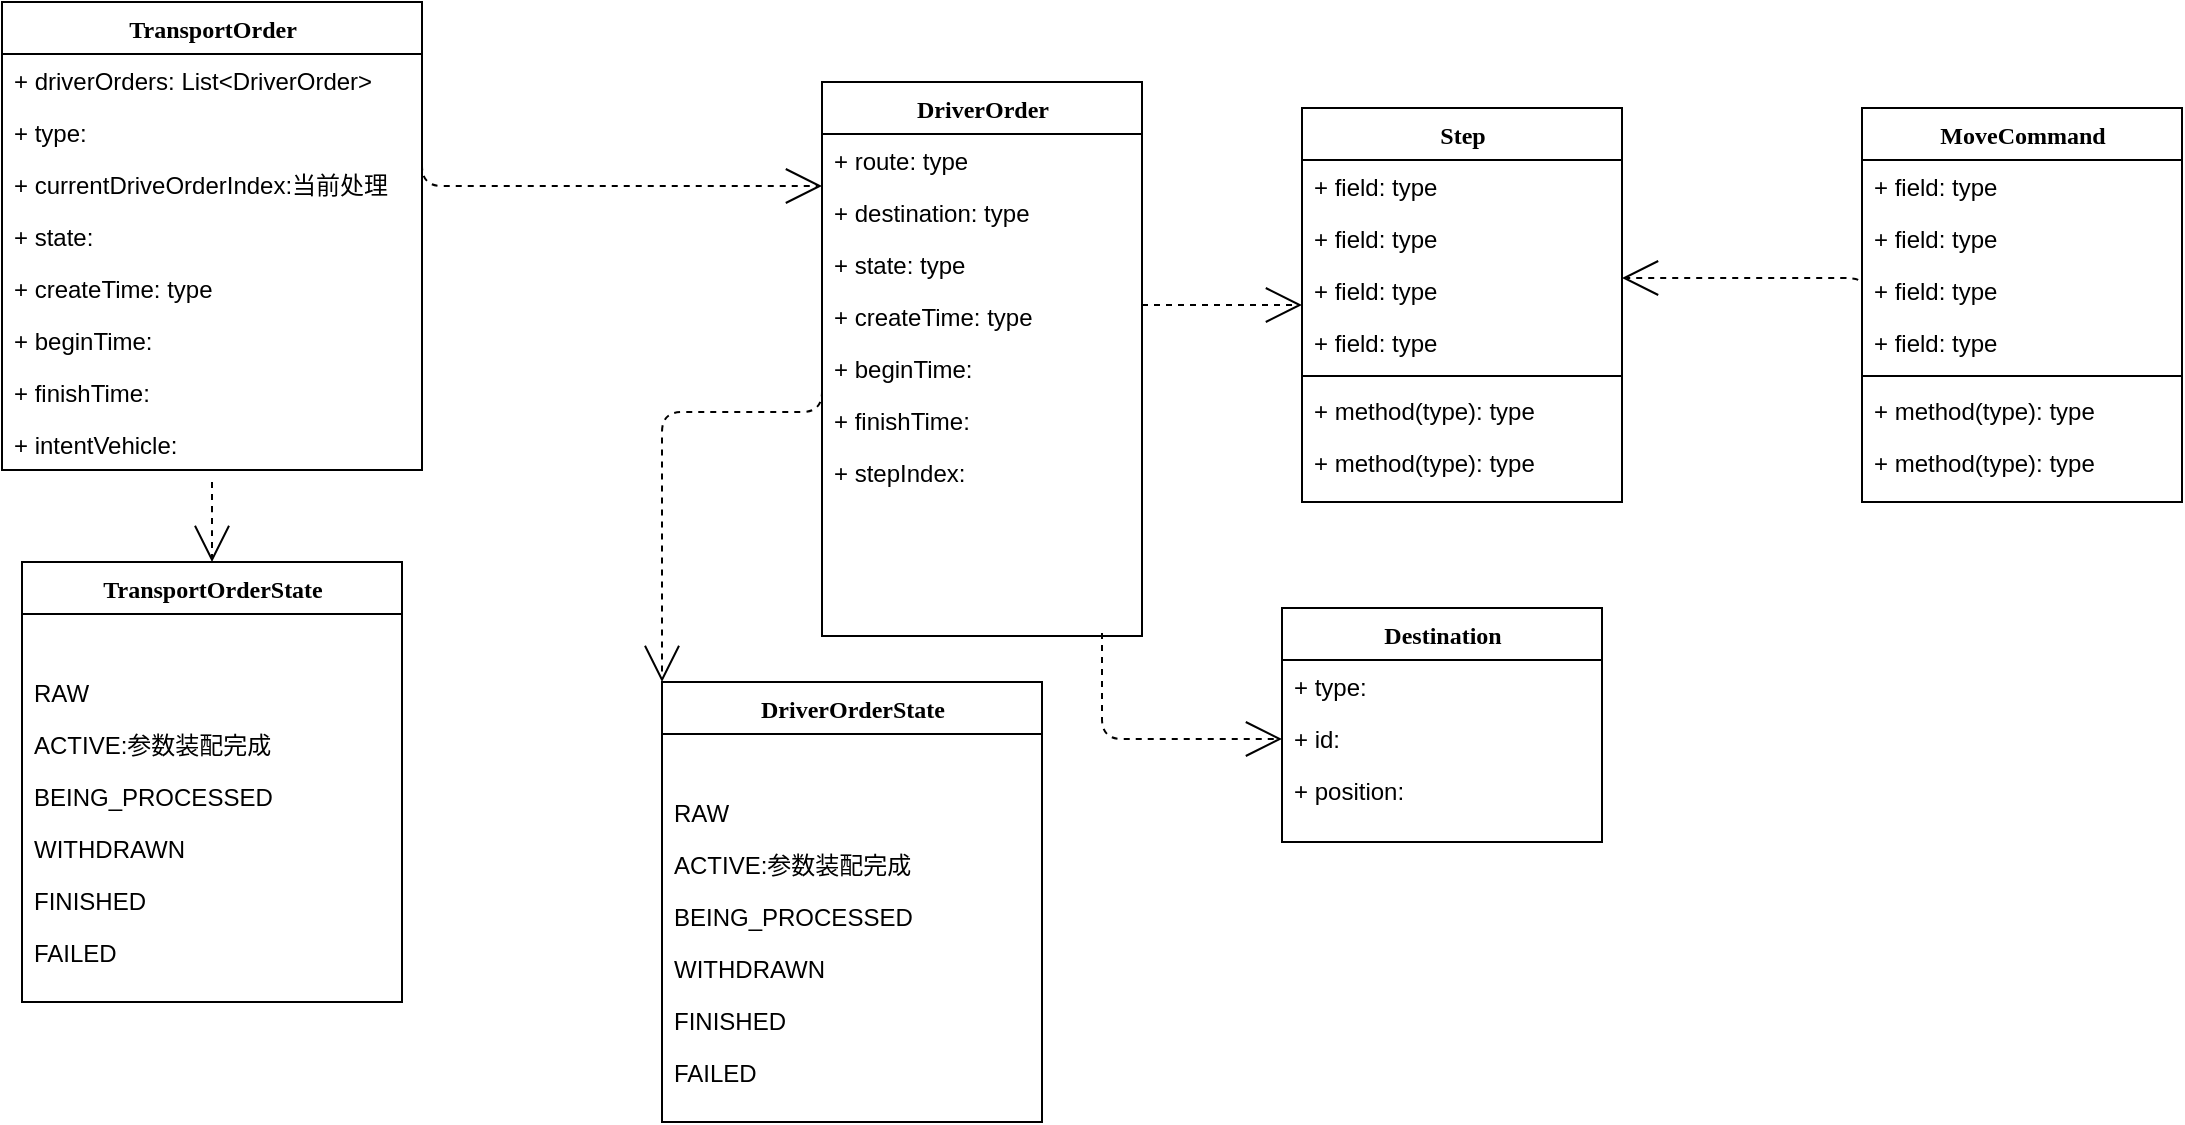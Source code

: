 <mxfile version="21.3.0" type="github">
  <diagram name="Page-1" id="9f46799a-70d6-7492-0946-bef42562c5a5">
    <mxGraphModel dx="1941" dy="1030" grid="1" gridSize="10" guides="1" tooltips="1" connect="1" arrows="1" fold="1" page="1" pageScale="1" pageWidth="1100" pageHeight="850" background="none" math="0" shadow="0">
      <root>
        <mxCell id="0" />
        <mxCell id="1" parent="0" />
        <mxCell id="78961159f06e98e8-17" value="TransportOrder" style="swimlane;html=1;fontStyle=1;align=center;verticalAlign=top;childLayout=stackLayout;horizontal=1;startSize=26;horizontalStack=0;resizeParent=1;resizeLast=0;collapsible=1;marginBottom=0;swimlaneFillColor=#ffffff;rounded=0;shadow=0;comic=0;labelBackgroundColor=none;strokeWidth=1;fillColor=none;fontFamily=Verdana;fontSize=12" parent="1" vertex="1">
          <mxGeometry x="90" y="30" width="210" height="234" as="geometry" />
        </mxCell>
        <mxCell id="78961159f06e98e8-21" value="+ driverOrders: List&amp;lt;DriverOrder&amp;gt;" style="text;html=1;strokeColor=none;fillColor=none;align=left;verticalAlign=top;spacingLeft=4;spacingRight=4;whiteSpace=wrap;overflow=hidden;rotatable=0;points=[[0,0.5],[1,0.5]];portConstraint=eastwest;" parent="78961159f06e98e8-17" vertex="1">
          <mxGeometry y="26" width="210" height="26" as="geometry" />
        </mxCell>
        <mxCell id="78961159f06e98e8-23" value="+ type:&amp;nbsp;" style="text;html=1;strokeColor=none;fillColor=none;align=left;verticalAlign=top;spacingLeft=4;spacingRight=4;whiteSpace=wrap;overflow=hidden;rotatable=0;points=[[0,0.5],[1,0.5]];portConstraint=eastwest;" parent="78961159f06e98e8-17" vertex="1">
          <mxGeometry y="52" width="210" height="26" as="geometry" />
        </mxCell>
        <mxCell id="78961159f06e98e8-25" value="+&amp;nbsp;currentDriveOrderIndex:当前处理&lt;span style=&quot;background-color: initial;&quot;&gt;&amp;nbsp;&lt;/span&gt;" style="text;html=1;strokeColor=none;fillColor=none;align=left;verticalAlign=top;spacingLeft=4;spacingRight=4;whiteSpace=wrap;overflow=hidden;rotatable=0;points=[[0,0.5],[1,0.5]];portConstraint=eastwest;" parent="78961159f06e98e8-17" vertex="1">
          <mxGeometry y="78" width="210" height="26" as="geometry" />
        </mxCell>
        <mxCell id="78961159f06e98e8-26" value="+&amp;nbsp;state&lt;span style=&quot;background-color: initial;&quot;&gt;:&amp;nbsp;&lt;/span&gt;" style="text;html=1;strokeColor=none;fillColor=none;align=left;verticalAlign=top;spacingLeft=4;spacingRight=4;whiteSpace=wrap;overflow=hidden;rotatable=0;points=[[0,0.5],[1,0.5]];portConstraint=eastwest;" parent="78961159f06e98e8-17" vertex="1">
          <mxGeometry y="104" width="210" height="26" as="geometry" />
        </mxCell>
        <mxCell id="78961159f06e98e8-24" value="+ createTime: type" style="text;html=1;strokeColor=none;fillColor=none;align=left;verticalAlign=top;spacingLeft=4;spacingRight=4;whiteSpace=wrap;overflow=hidden;rotatable=0;points=[[0,0.5],[1,0.5]];portConstraint=eastwest;" parent="78961159f06e98e8-17" vertex="1">
          <mxGeometry y="130" width="210" height="26" as="geometry" />
        </mxCell>
        <mxCell id="UHnyghofg2qlTZWbiwLB-11" value="+ beginTime:&amp;nbsp;" style="text;html=1;strokeColor=none;fillColor=none;align=left;verticalAlign=top;spacingLeft=4;spacingRight=4;whiteSpace=wrap;overflow=hidden;rotatable=0;points=[[0,0.5],[1,0.5]];portConstraint=eastwest;" vertex="1" parent="78961159f06e98e8-17">
          <mxGeometry y="156" width="210" height="26" as="geometry" />
        </mxCell>
        <mxCell id="UHnyghofg2qlTZWbiwLB-12" value="+ finishTime:&amp;nbsp;" style="text;html=1;strokeColor=none;fillColor=none;align=left;verticalAlign=top;spacingLeft=4;spacingRight=4;whiteSpace=wrap;overflow=hidden;rotatable=0;points=[[0,0.5],[1,0.5]];portConstraint=eastwest;" vertex="1" parent="78961159f06e98e8-17">
          <mxGeometry y="182" width="210" height="26" as="geometry" />
        </mxCell>
        <mxCell id="UHnyghofg2qlTZWbiwLB-28" value="+ intentVehicle:&amp;nbsp;" style="text;html=1;strokeColor=none;fillColor=none;align=left;verticalAlign=top;spacingLeft=4;spacingRight=4;whiteSpace=wrap;overflow=hidden;rotatable=0;points=[[0,0.5],[1,0.5]];portConstraint=eastwest;" vertex="1" parent="78961159f06e98e8-17">
          <mxGeometry y="208" width="210" height="26" as="geometry" />
        </mxCell>
        <mxCell id="78961159f06e98e8-122" style="edgeStyle=elbowEdgeStyle;html=1;labelBackgroundColor=none;startFill=0;startSize=8;endArrow=open;endFill=0;endSize=16;fontFamily=Verdana;fontSize=12;elbow=vertical;dashed=1;" parent="1" source="78961159f06e98e8-30" target="78961159f06e98e8-43" edge="1">
          <mxGeometry relative="1" as="geometry" />
        </mxCell>
        <mxCell id="78961159f06e98e8-30" value="DriverOrder" style="swimlane;html=1;fontStyle=1;align=center;verticalAlign=top;childLayout=stackLayout;horizontal=1;startSize=26;horizontalStack=0;resizeParent=1;resizeLast=0;collapsible=1;marginBottom=0;swimlaneFillColor=#ffffff;rounded=0;shadow=0;comic=0;labelBackgroundColor=none;strokeWidth=1;fillColor=none;fontFamily=Verdana;fontSize=12" parent="1" vertex="1">
          <mxGeometry x="500" y="70" width="160" height="277" as="geometry" />
        </mxCell>
        <mxCell id="78961159f06e98e8-31" value="+&amp;nbsp;route&lt;span style=&quot;background-color: initial;&quot;&gt;: type&lt;/span&gt;" style="text;html=1;strokeColor=none;fillColor=none;align=left;verticalAlign=top;spacingLeft=4;spacingRight=4;whiteSpace=wrap;overflow=hidden;rotatable=0;points=[[0,0.5],[1,0.5]];portConstraint=eastwest;" parent="78961159f06e98e8-30" vertex="1">
          <mxGeometry y="26" width="160" height="26" as="geometry" />
        </mxCell>
        <mxCell id="78961159f06e98e8-32" value="+&amp;nbsp;destination&lt;span style=&quot;background-color: initial;&quot;&gt;: type&lt;/span&gt;" style="text;html=1;strokeColor=none;fillColor=none;align=left;verticalAlign=top;spacingLeft=4;spacingRight=4;whiteSpace=wrap;overflow=hidden;rotatable=0;points=[[0,0.5],[1,0.5]];portConstraint=eastwest;" parent="78961159f06e98e8-30" vertex="1">
          <mxGeometry y="52" width="160" height="26" as="geometry" />
        </mxCell>
        <mxCell id="78961159f06e98e8-33" value="+ state: type" style="text;html=1;strokeColor=none;fillColor=none;align=left;verticalAlign=top;spacingLeft=4;spacingRight=4;whiteSpace=wrap;overflow=hidden;rotatable=0;points=[[0,0.5],[1,0.5]];portConstraint=eastwest;" parent="78961159f06e98e8-30" vertex="1">
          <mxGeometry y="78" width="160" height="26" as="geometry" />
        </mxCell>
        <mxCell id="UHnyghofg2qlTZWbiwLB-16" value="+ createTime: type" style="text;html=1;strokeColor=none;fillColor=none;align=left;verticalAlign=top;spacingLeft=4;spacingRight=4;whiteSpace=wrap;overflow=hidden;rotatable=0;points=[[0,0.5],[1,0.5]];portConstraint=eastwest;" vertex="1" parent="78961159f06e98e8-30">
          <mxGeometry y="104" width="160" height="26" as="geometry" />
        </mxCell>
        <mxCell id="UHnyghofg2qlTZWbiwLB-17" value="+ beginTime:&amp;nbsp;" style="text;html=1;strokeColor=none;fillColor=none;align=left;verticalAlign=top;spacingLeft=4;spacingRight=4;whiteSpace=wrap;overflow=hidden;rotatable=0;points=[[0,0.5],[1,0.5]];portConstraint=eastwest;" vertex="1" parent="78961159f06e98e8-30">
          <mxGeometry y="130" width="160" height="26" as="geometry" />
        </mxCell>
        <mxCell id="UHnyghofg2qlTZWbiwLB-30" style="edgeStyle=elbowEdgeStyle;html=1;labelBackgroundColor=none;startFill=0;startSize=8;endArrow=open;endFill=0;endSize=16;fontFamily=Verdana;fontSize=12;elbow=vertical;dashed=1;exitX=1;exitY=0.5;exitDx=0;exitDy=0;entryX=0;entryY=0;entryDx=0;entryDy=0;" edge="1" parent="78961159f06e98e8-30" target="UHnyghofg2qlTZWbiwLB-3">
          <mxGeometry relative="1" as="geometry">
            <mxPoint y="112" as="sourcePoint" />
            <mxPoint x="200" y="165" as="targetPoint" />
            <Array as="points">
              <mxPoint x="10" y="165" />
            </Array>
          </mxGeometry>
        </mxCell>
        <mxCell id="UHnyghofg2qlTZWbiwLB-18" value="+ finishTime:&amp;nbsp;" style="text;html=1;strokeColor=none;fillColor=none;align=left;verticalAlign=top;spacingLeft=4;spacingRight=4;whiteSpace=wrap;overflow=hidden;rotatable=0;points=[[0,0.5],[1,0.5]];portConstraint=eastwest;" vertex="1" parent="78961159f06e98e8-30">
          <mxGeometry y="156" width="160" height="26" as="geometry" />
        </mxCell>
        <mxCell id="UHnyghofg2qlTZWbiwLB-29" value="+ stepIndex:&amp;nbsp;" style="text;html=1;strokeColor=none;fillColor=none;align=left;verticalAlign=top;spacingLeft=4;spacingRight=4;whiteSpace=wrap;overflow=hidden;rotatable=0;points=[[0,0.5],[1,0.5]];portConstraint=eastwest;" vertex="1" parent="78961159f06e98e8-30">
          <mxGeometry y="182" width="160" height="26" as="geometry" />
        </mxCell>
        <mxCell id="78961159f06e98e8-43" value="Step" style="swimlane;html=1;fontStyle=1;align=center;verticalAlign=top;childLayout=stackLayout;horizontal=1;startSize=26;horizontalStack=0;resizeParent=1;resizeLast=0;collapsible=1;marginBottom=0;swimlaneFillColor=#ffffff;rounded=0;shadow=0;comic=0;labelBackgroundColor=none;strokeWidth=1;fillColor=none;fontFamily=Verdana;fontSize=12" parent="1" vertex="1">
          <mxGeometry x="740" y="83" width="160" height="197" as="geometry" />
        </mxCell>
        <mxCell id="78961159f06e98e8-44" value="+ field: type" style="text;html=1;strokeColor=none;fillColor=none;align=left;verticalAlign=top;spacingLeft=4;spacingRight=4;whiteSpace=wrap;overflow=hidden;rotatable=0;points=[[0,0.5],[1,0.5]];portConstraint=eastwest;" parent="78961159f06e98e8-43" vertex="1">
          <mxGeometry y="26" width="160" height="26" as="geometry" />
        </mxCell>
        <mxCell id="78961159f06e98e8-45" value="+ field: type" style="text;html=1;strokeColor=none;fillColor=none;align=left;verticalAlign=top;spacingLeft=4;spacingRight=4;whiteSpace=wrap;overflow=hidden;rotatable=0;points=[[0,0.5],[1,0.5]];portConstraint=eastwest;" parent="78961159f06e98e8-43" vertex="1">
          <mxGeometry y="52" width="160" height="26" as="geometry" />
        </mxCell>
        <mxCell id="78961159f06e98e8-49" value="+ field: type" style="text;html=1;strokeColor=none;fillColor=none;align=left;verticalAlign=top;spacingLeft=4;spacingRight=4;whiteSpace=wrap;overflow=hidden;rotatable=0;points=[[0,0.5],[1,0.5]];portConstraint=eastwest;" parent="78961159f06e98e8-43" vertex="1">
          <mxGeometry y="78" width="160" height="26" as="geometry" />
        </mxCell>
        <mxCell id="78961159f06e98e8-50" value="+ field: type" style="text;html=1;strokeColor=none;fillColor=none;align=left;verticalAlign=top;spacingLeft=4;spacingRight=4;whiteSpace=wrap;overflow=hidden;rotatable=0;points=[[0,0.5],[1,0.5]];portConstraint=eastwest;" parent="78961159f06e98e8-43" vertex="1">
          <mxGeometry y="104" width="160" height="26" as="geometry" />
        </mxCell>
        <mxCell id="78961159f06e98e8-51" value="" style="line;html=1;strokeWidth=1;fillColor=none;align=left;verticalAlign=middle;spacingTop=-1;spacingLeft=3;spacingRight=3;rotatable=0;labelPosition=right;points=[];portConstraint=eastwest;" parent="78961159f06e98e8-43" vertex="1">
          <mxGeometry y="130" width="160" height="8" as="geometry" />
        </mxCell>
        <mxCell id="78961159f06e98e8-52" value="+ method(type): type" style="text;html=1;strokeColor=none;fillColor=none;align=left;verticalAlign=top;spacingLeft=4;spacingRight=4;whiteSpace=wrap;overflow=hidden;rotatable=0;points=[[0,0.5],[1,0.5]];portConstraint=eastwest;" parent="78961159f06e98e8-43" vertex="1">
          <mxGeometry y="138" width="160" height="26" as="geometry" />
        </mxCell>
        <mxCell id="78961159f06e98e8-53" value="+ method(type): type" style="text;html=1;strokeColor=none;fillColor=none;align=left;verticalAlign=top;spacingLeft=4;spacingRight=4;whiteSpace=wrap;overflow=hidden;rotatable=0;points=[[0,0.5],[1,0.5]];portConstraint=eastwest;" parent="78961159f06e98e8-43" vertex="1">
          <mxGeometry y="164" width="160" height="26" as="geometry" />
        </mxCell>
        <mxCell id="78961159f06e98e8-56" value="TransportOrderState" style="swimlane;html=1;fontStyle=1;align=center;verticalAlign=top;childLayout=stackLayout;horizontal=1;startSize=26;horizontalStack=0;resizeParent=1;resizeLast=0;collapsible=1;marginBottom=0;swimlaneFillColor=#ffffff;rounded=0;shadow=0;comic=0;labelBackgroundColor=none;strokeWidth=1;fillColor=none;fontFamily=Verdana;fontSize=12" parent="1" vertex="1">
          <mxGeometry x="100" y="310" width="190" height="220" as="geometry" />
        </mxCell>
        <mxCell id="78961159f06e98e8-57" value="&lt;div style=&quot;background-color:#2b2b2b;color:#a9b7c6;font-family:&#39;宋体&#39;,monospace;font-size:10.5pt;&quot;&gt;&lt;pre&gt;&lt;br&gt;&lt;/pre&gt;&lt;/div&gt;" style="text;html=1;strokeColor=none;fillColor=none;align=left;verticalAlign=top;spacingLeft=4;spacingRight=4;whiteSpace=wrap;overflow=hidden;rotatable=0;points=[[0,0.5],[1,0.5]];portConstraint=eastwest;" parent="78961159f06e98e8-56" vertex="1">
          <mxGeometry y="26" width="190" height="26" as="geometry" />
        </mxCell>
        <mxCell id="78961159f06e98e8-58" value="RAW" style="text;html=1;strokeColor=none;fillColor=none;align=left;verticalAlign=top;spacingLeft=4;spacingRight=4;whiteSpace=wrap;overflow=hidden;rotatable=0;points=[[0,0.5],[1,0.5]];portConstraint=eastwest;" parent="78961159f06e98e8-56" vertex="1">
          <mxGeometry y="52" width="190" height="26" as="geometry" />
        </mxCell>
        <mxCell id="78961159f06e98e8-59" value="ACTIVE:参数装配完成" style="text;html=1;strokeColor=none;fillColor=none;align=left;verticalAlign=top;spacingLeft=4;spacingRight=4;whiteSpace=wrap;overflow=hidden;rotatable=0;points=[[0,0.5],[1,0.5]];portConstraint=eastwest;" parent="78961159f06e98e8-56" vertex="1">
          <mxGeometry y="78" width="190" height="26" as="geometry" />
        </mxCell>
        <mxCell id="78961159f06e98e8-60" value="BEING_PROCESSED" style="text;html=1;strokeColor=none;fillColor=none;align=left;verticalAlign=top;spacingLeft=4;spacingRight=4;whiteSpace=wrap;overflow=hidden;rotatable=0;points=[[0,0.5],[1,0.5]];portConstraint=eastwest;" parent="78961159f06e98e8-56" vertex="1">
          <mxGeometry y="104" width="190" height="26" as="geometry" />
        </mxCell>
        <mxCell id="78961159f06e98e8-61" value="WITHDRAWN" style="text;html=1;strokeColor=none;fillColor=none;align=left;verticalAlign=top;spacingLeft=4;spacingRight=4;whiteSpace=wrap;overflow=hidden;rotatable=0;points=[[0,0.5],[1,0.5]];portConstraint=eastwest;" parent="78961159f06e98e8-56" vertex="1">
          <mxGeometry y="130" width="190" height="26" as="geometry" />
        </mxCell>
        <mxCell id="78961159f06e98e8-62" value="FINISHED" style="text;html=1;strokeColor=none;fillColor=none;align=left;verticalAlign=top;spacingLeft=4;spacingRight=4;whiteSpace=wrap;overflow=hidden;rotatable=0;points=[[0,0.5],[1,0.5]];portConstraint=eastwest;" parent="78961159f06e98e8-56" vertex="1">
          <mxGeometry y="156" width="190" height="26" as="geometry" />
        </mxCell>
        <mxCell id="78961159f06e98e8-63" value="FAILED" style="text;html=1;strokeColor=none;fillColor=none;align=left;verticalAlign=top;spacingLeft=4;spacingRight=4;whiteSpace=wrap;overflow=hidden;rotatable=0;points=[[0,0.5],[1,0.5]];portConstraint=eastwest;" parent="78961159f06e98e8-56" vertex="1">
          <mxGeometry y="182" width="190" height="26" as="geometry" />
        </mxCell>
        <mxCell id="Urp5F9tWorXAb86diCd9-1" style="edgeStyle=elbowEdgeStyle;html=1;labelBackgroundColor=none;startFill=0;startSize=8;endArrow=open;endFill=0;endSize=16;fontFamily=Verdana;fontSize=12;elbow=vertical;dashed=1;exitX=1;exitY=0.5;exitDx=0;exitDy=0;" parent="1" source="78961159f06e98e8-21" target="78961159f06e98e8-30" edge="1">
          <mxGeometry relative="1" as="geometry">
            <mxPoint x="290" y="121.5" as="sourcePoint" />
            <mxPoint x="180" y="121.5" as="targetPoint" />
            <Array as="points">
              <mxPoint x="310" y="122" />
            </Array>
          </mxGeometry>
        </mxCell>
        <mxCell id="UHnyghofg2qlTZWbiwLB-2" style="edgeStyle=elbowEdgeStyle;html=1;labelBackgroundColor=none;startFill=0;startSize=8;endArrow=open;endFill=0;endSize=16;fontFamily=Verdana;fontSize=12;elbow=vertical;dashed=1;" edge="1" parent="1" target="78961159f06e98e8-56">
          <mxGeometry relative="1" as="geometry">
            <mxPoint x="195" y="270" as="sourcePoint" />
            <mxPoint x="220" y="200" as="targetPoint" />
            <Array as="points" />
          </mxGeometry>
        </mxCell>
        <mxCell id="UHnyghofg2qlTZWbiwLB-3" value="DriverOrderState" style="swimlane;html=1;fontStyle=1;align=center;verticalAlign=top;childLayout=stackLayout;horizontal=1;startSize=26;horizontalStack=0;resizeParent=1;resizeLast=0;collapsible=1;marginBottom=0;swimlaneFillColor=#ffffff;rounded=0;shadow=0;comic=0;labelBackgroundColor=none;strokeWidth=1;fillColor=none;fontFamily=Verdana;fontSize=12" vertex="1" parent="1">
          <mxGeometry x="420" y="370" width="190" height="220" as="geometry" />
        </mxCell>
        <mxCell id="UHnyghofg2qlTZWbiwLB-4" value="&lt;div style=&quot;background-color:#2b2b2b;color:#a9b7c6;font-family:&#39;宋体&#39;,monospace;font-size:10.5pt;&quot;&gt;&lt;pre&gt;&lt;br&gt;&lt;/pre&gt;&lt;/div&gt;" style="text;html=1;strokeColor=none;fillColor=none;align=left;verticalAlign=top;spacingLeft=4;spacingRight=4;whiteSpace=wrap;overflow=hidden;rotatable=0;points=[[0,0.5],[1,0.5]];portConstraint=eastwest;" vertex="1" parent="UHnyghofg2qlTZWbiwLB-3">
          <mxGeometry y="26" width="190" height="26" as="geometry" />
        </mxCell>
        <mxCell id="UHnyghofg2qlTZWbiwLB-5" value="RAW" style="text;html=1;strokeColor=none;fillColor=none;align=left;verticalAlign=top;spacingLeft=4;spacingRight=4;whiteSpace=wrap;overflow=hidden;rotatable=0;points=[[0,0.5],[1,0.5]];portConstraint=eastwest;" vertex="1" parent="UHnyghofg2qlTZWbiwLB-3">
          <mxGeometry y="52" width="190" height="26" as="geometry" />
        </mxCell>
        <mxCell id="UHnyghofg2qlTZWbiwLB-6" value="ACTIVE:参数装配完成" style="text;html=1;strokeColor=none;fillColor=none;align=left;verticalAlign=top;spacingLeft=4;spacingRight=4;whiteSpace=wrap;overflow=hidden;rotatable=0;points=[[0,0.5],[1,0.5]];portConstraint=eastwest;" vertex="1" parent="UHnyghofg2qlTZWbiwLB-3">
          <mxGeometry y="78" width="190" height="26" as="geometry" />
        </mxCell>
        <mxCell id="UHnyghofg2qlTZWbiwLB-7" value="BEING_PROCESSED" style="text;html=1;strokeColor=none;fillColor=none;align=left;verticalAlign=top;spacingLeft=4;spacingRight=4;whiteSpace=wrap;overflow=hidden;rotatable=0;points=[[0,0.5],[1,0.5]];portConstraint=eastwest;" vertex="1" parent="UHnyghofg2qlTZWbiwLB-3">
          <mxGeometry y="104" width="190" height="26" as="geometry" />
        </mxCell>
        <mxCell id="UHnyghofg2qlTZWbiwLB-8" value="WITHDRAWN" style="text;html=1;strokeColor=none;fillColor=none;align=left;verticalAlign=top;spacingLeft=4;spacingRight=4;whiteSpace=wrap;overflow=hidden;rotatable=0;points=[[0,0.5],[1,0.5]];portConstraint=eastwest;" vertex="1" parent="UHnyghofg2qlTZWbiwLB-3">
          <mxGeometry y="130" width="190" height="26" as="geometry" />
        </mxCell>
        <mxCell id="UHnyghofg2qlTZWbiwLB-9" value="FINISHED" style="text;html=1;strokeColor=none;fillColor=none;align=left;verticalAlign=top;spacingLeft=4;spacingRight=4;whiteSpace=wrap;overflow=hidden;rotatable=0;points=[[0,0.5],[1,0.5]];portConstraint=eastwest;" vertex="1" parent="UHnyghofg2qlTZWbiwLB-3">
          <mxGeometry y="156" width="190" height="26" as="geometry" />
        </mxCell>
        <mxCell id="UHnyghofg2qlTZWbiwLB-10" value="FAILED" style="text;html=1;strokeColor=none;fillColor=none;align=left;verticalAlign=top;spacingLeft=4;spacingRight=4;whiteSpace=wrap;overflow=hidden;rotatable=0;points=[[0,0.5],[1,0.5]];portConstraint=eastwest;" vertex="1" parent="UHnyghofg2qlTZWbiwLB-3">
          <mxGeometry y="182" width="190" height="26" as="geometry" />
        </mxCell>
        <mxCell id="UHnyghofg2qlTZWbiwLB-20" value="Destination" style="swimlane;html=1;fontStyle=1;align=center;verticalAlign=top;childLayout=stackLayout;horizontal=1;startSize=26;horizontalStack=0;resizeParent=1;resizeLast=0;collapsible=1;marginBottom=0;swimlaneFillColor=#ffffff;rounded=0;shadow=0;comic=0;labelBackgroundColor=none;strokeWidth=1;fillColor=none;fontFamily=Verdana;fontSize=12" vertex="1" parent="1">
          <mxGeometry x="730" y="333" width="160" height="117" as="geometry" />
        </mxCell>
        <mxCell id="UHnyghofg2qlTZWbiwLB-21" value="+ type:&amp;nbsp;" style="text;html=1;strokeColor=none;fillColor=none;align=left;verticalAlign=top;spacingLeft=4;spacingRight=4;whiteSpace=wrap;overflow=hidden;rotatable=0;points=[[0,0.5],[1,0.5]];portConstraint=eastwest;" vertex="1" parent="UHnyghofg2qlTZWbiwLB-20">
          <mxGeometry y="26" width="160" height="26" as="geometry" />
        </mxCell>
        <mxCell id="UHnyghofg2qlTZWbiwLB-42" style="edgeStyle=elbowEdgeStyle;html=1;labelBackgroundColor=none;startFill=0;startSize=8;endArrow=open;endFill=0;endSize=16;fontFamily=Verdana;fontSize=12;elbow=vertical;dashed=1;exitX=1;exitY=0.5;exitDx=0;exitDy=0;entryX=0;entryY=0.5;entryDx=0;entryDy=0;" edge="1" parent="UHnyghofg2qlTZWbiwLB-20" target="UHnyghofg2qlTZWbiwLB-22">
          <mxGeometry relative="1" as="geometry">
            <mxPoint x="-90" y="12.5" as="sourcePoint" />
            <mxPoint x="110" y="65.5" as="targetPoint" />
            <Array as="points">
              <mxPoint x="-80" y="65.5" />
            </Array>
          </mxGeometry>
        </mxCell>
        <mxCell id="UHnyghofg2qlTZWbiwLB-22" value="+ id:&amp;nbsp;" style="text;html=1;strokeColor=none;fillColor=none;align=left;verticalAlign=top;spacingLeft=4;spacingRight=4;whiteSpace=wrap;overflow=hidden;rotatable=0;points=[[0,0.5],[1,0.5]];portConstraint=eastwest;" vertex="1" parent="UHnyghofg2qlTZWbiwLB-20">
          <mxGeometry y="52" width="160" height="26" as="geometry" />
        </mxCell>
        <mxCell id="UHnyghofg2qlTZWbiwLB-23" value="+ position:&amp;nbsp;" style="text;html=1;strokeColor=none;fillColor=none;align=left;verticalAlign=top;spacingLeft=4;spacingRight=4;whiteSpace=wrap;overflow=hidden;rotatable=0;points=[[0,0.5],[1,0.5]];portConstraint=eastwest;" vertex="1" parent="UHnyghofg2qlTZWbiwLB-20">
          <mxGeometry y="78" width="160" height="26" as="geometry" />
        </mxCell>
        <mxCell id="UHnyghofg2qlTZWbiwLB-31" value="MoveCommand" style="swimlane;html=1;fontStyle=1;align=center;verticalAlign=top;childLayout=stackLayout;horizontal=1;startSize=26;horizontalStack=0;resizeParent=1;resizeLast=0;collapsible=1;marginBottom=0;swimlaneFillColor=#ffffff;rounded=0;shadow=0;comic=0;labelBackgroundColor=none;strokeWidth=1;fillColor=none;fontFamily=Verdana;fontSize=12" vertex="1" parent="1">
          <mxGeometry x="1020" y="83" width="160" height="197" as="geometry" />
        </mxCell>
        <mxCell id="UHnyghofg2qlTZWbiwLB-32" value="+ field: type" style="text;html=1;strokeColor=none;fillColor=none;align=left;verticalAlign=top;spacingLeft=4;spacingRight=4;whiteSpace=wrap;overflow=hidden;rotatable=0;points=[[0,0.5],[1,0.5]];portConstraint=eastwest;" vertex="1" parent="UHnyghofg2qlTZWbiwLB-31">
          <mxGeometry y="26" width="160" height="26" as="geometry" />
        </mxCell>
        <mxCell id="UHnyghofg2qlTZWbiwLB-33" value="+ field: type" style="text;html=1;strokeColor=none;fillColor=none;align=left;verticalAlign=top;spacingLeft=4;spacingRight=4;whiteSpace=wrap;overflow=hidden;rotatable=0;points=[[0,0.5],[1,0.5]];portConstraint=eastwest;" vertex="1" parent="UHnyghofg2qlTZWbiwLB-31">
          <mxGeometry y="52" width="160" height="26" as="geometry" />
        </mxCell>
        <mxCell id="UHnyghofg2qlTZWbiwLB-34" value="+ field: type" style="text;html=1;strokeColor=none;fillColor=none;align=left;verticalAlign=top;spacingLeft=4;spacingRight=4;whiteSpace=wrap;overflow=hidden;rotatable=0;points=[[0,0.5],[1,0.5]];portConstraint=eastwest;" vertex="1" parent="UHnyghofg2qlTZWbiwLB-31">
          <mxGeometry y="78" width="160" height="26" as="geometry" />
        </mxCell>
        <mxCell id="UHnyghofg2qlTZWbiwLB-35" value="+ field: type" style="text;html=1;strokeColor=none;fillColor=none;align=left;verticalAlign=top;spacingLeft=4;spacingRight=4;whiteSpace=wrap;overflow=hidden;rotatable=0;points=[[0,0.5],[1,0.5]];portConstraint=eastwest;" vertex="1" parent="UHnyghofg2qlTZWbiwLB-31">
          <mxGeometry y="104" width="160" height="26" as="geometry" />
        </mxCell>
        <mxCell id="UHnyghofg2qlTZWbiwLB-36" value="" style="line;html=1;strokeWidth=1;fillColor=none;align=left;verticalAlign=middle;spacingTop=-1;spacingLeft=3;spacingRight=3;rotatable=0;labelPosition=right;points=[];portConstraint=eastwest;" vertex="1" parent="UHnyghofg2qlTZWbiwLB-31">
          <mxGeometry y="130" width="160" height="8" as="geometry" />
        </mxCell>
        <mxCell id="UHnyghofg2qlTZWbiwLB-37" value="+ method(type): type" style="text;html=1;strokeColor=none;fillColor=none;align=left;verticalAlign=top;spacingLeft=4;spacingRight=4;whiteSpace=wrap;overflow=hidden;rotatable=0;points=[[0,0.5],[1,0.5]];portConstraint=eastwest;" vertex="1" parent="UHnyghofg2qlTZWbiwLB-31">
          <mxGeometry y="138" width="160" height="26" as="geometry" />
        </mxCell>
        <mxCell id="UHnyghofg2qlTZWbiwLB-38" value="+ method(type): type" style="text;html=1;strokeColor=none;fillColor=none;align=left;verticalAlign=top;spacingLeft=4;spacingRight=4;whiteSpace=wrap;overflow=hidden;rotatable=0;points=[[0,0.5],[1,0.5]];portConstraint=eastwest;" vertex="1" parent="UHnyghofg2qlTZWbiwLB-31">
          <mxGeometry y="164" width="160" height="26" as="geometry" />
        </mxCell>
        <mxCell id="UHnyghofg2qlTZWbiwLB-40" style="edgeStyle=elbowEdgeStyle;html=1;labelBackgroundColor=none;startFill=0;startSize=8;endArrow=open;endFill=0;endSize=16;fontFamily=Verdana;fontSize=12;elbow=vertical;dashed=1;exitX=0;exitY=0.5;exitDx=0;exitDy=0;" edge="1" parent="1" source="UHnyghofg2qlTZWbiwLB-34">
          <mxGeometry relative="1" as="geometry">
            <mxPoint x="1010" y="180" as="sourcePoint" />
            <mxPoint x="900" y="168" as="targetPoint" />
            <Array as="points">
              <mxPoint x="1330" y="168" />
            </Array>
          </mxGeometry>
        </mxCell>
      </root>
    </mxGraphModel>
  </diagram>
</mxfile>
